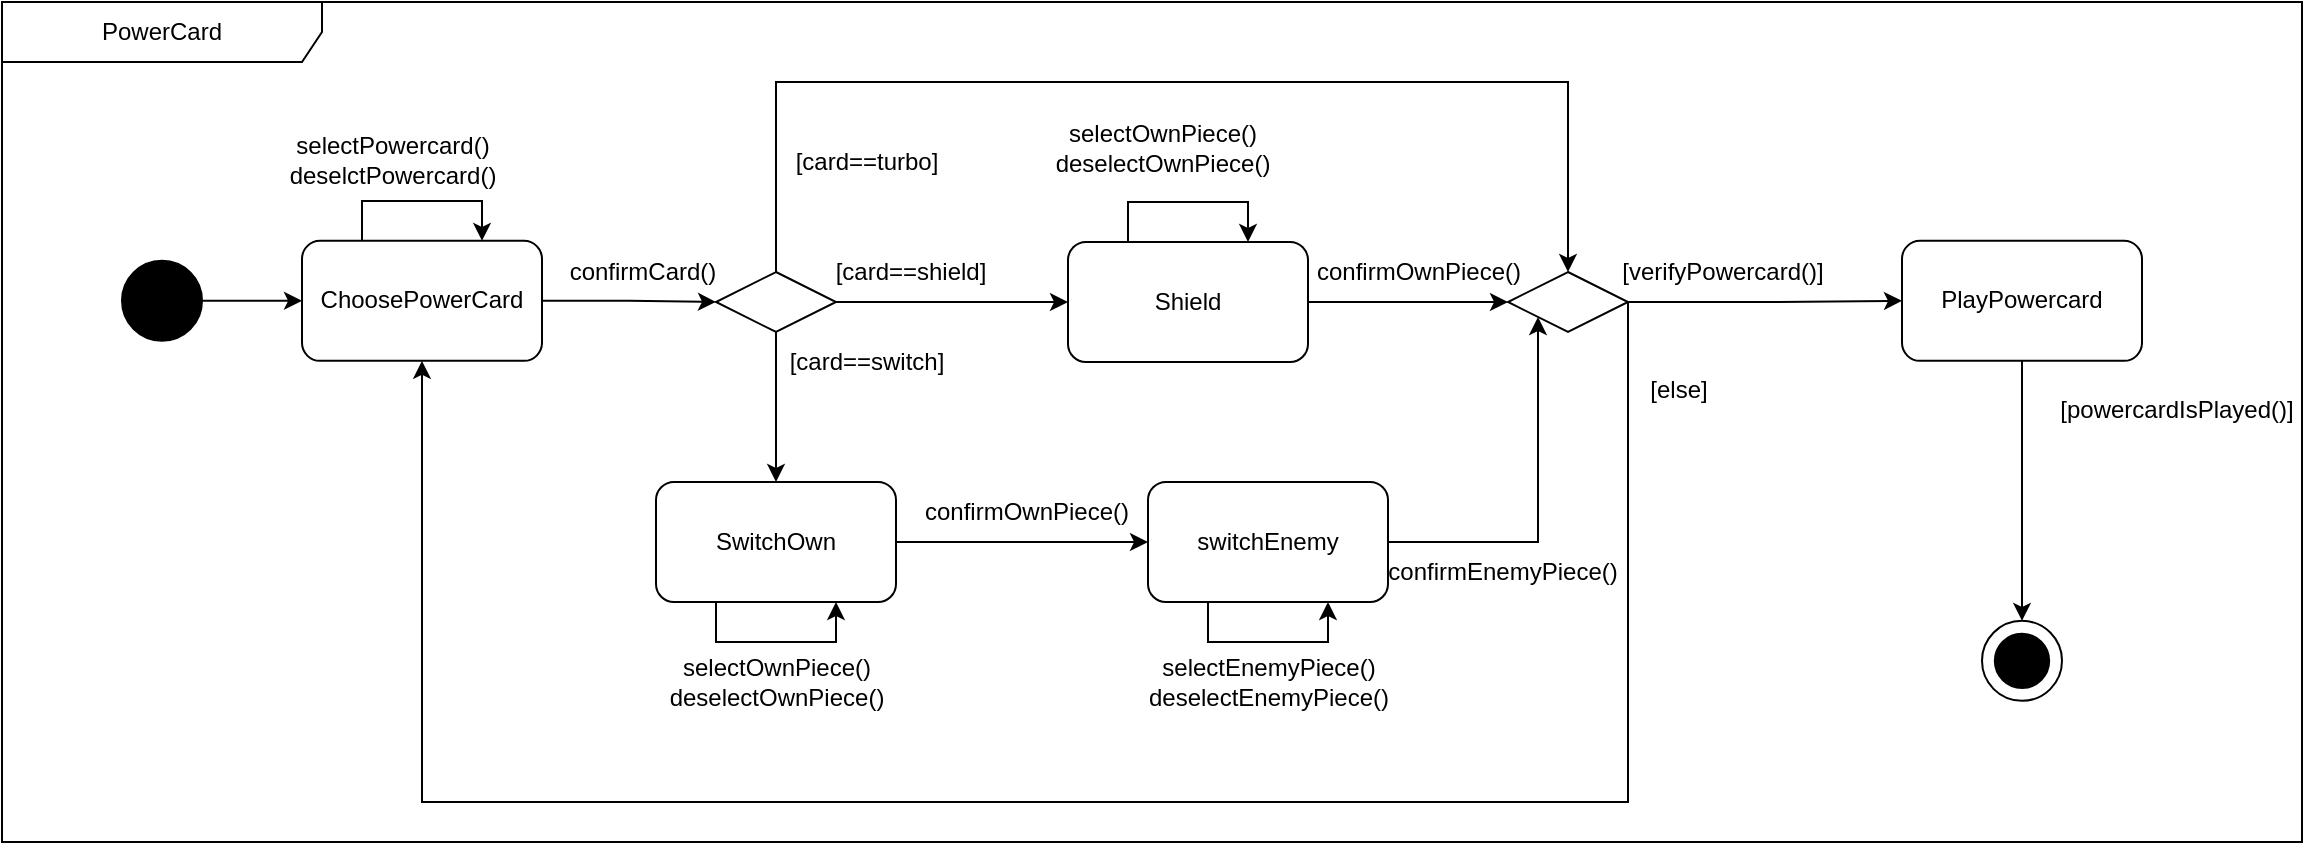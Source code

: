 <mxfile version="24.7.8">
  <diagram name="Seite-1" id="dbnD2smsbesPfZMOASxz">
    <mxGraphModel dx="1445" dy="807" grid="1" gridSize="10" guides="1" tooltips="1" connect="1" arrows="1" fold="1" page="1" pageScale="1" pageWidth="827" pageHeight="1169" math="0" shadow="0">
      <root>
        <mxCell id="0" />
        <mxCell id="1" parent="0" />
        <mxCell id="X_22BB6EtF-VY-o-Njin-13" value="PowerCard" style="shape=umlFrame;whiteSpace=wrap;html=1;pointerEvents=0;recursiveResize=0;container=1;collapsible=0;width=160;" parent="1" vertex="1">
          <mxGeometry x="10" y="300" width="1150" height="420" as="geometry" />
        </mxCell>
        <mxCell id="X_22BB6EtF-VY-o-Njin-14" value="selectPowercard()&lt;div&gt;deselctPowercard()&lt;br&gt;&lt;/div&gt;" style="text;html=1;align=center;verticalAlign=middle;resizable=0;points=[];autosize=1;strokeColor=none;fillColor=none;" parent="X_22BB6EtF-VY-o-Njin-13" vertex="1">
          <mxGeometry x="130" y="59.43" width="130" height="40" as="geometry" />
        </mxCell>
        <mxCell id="X_22BB6EtF-VY-o-Njin-19" style="edgeStyle=orthogonalEdgeStyle;rounded=0;orthogonalLoop=1;jettySize=auto;html=1;entryX=0;entryY=0.5;entryDx=0;entryDy=0;" parent="X_22BB6EtF-VY-o-Njin-13" source="X_22BB6EtF-VY-o-Njin-20" target="X_22BB6EtF-VY-o-Njin-22" edge="1">
          <mxGeometry relative="1" as="geometry" />
        </mxCell>
        <mxCell id="X_22BB6EtF-VY-o-Njin-20" value="" style="ellipse;whiteSpace=wrap;html=1;aspect=fixed;fillColor=#000000;" parent="X_22BB6EtF-VY-o-Njin-13" vertex="1">
          <mxGeometry x="60" y="129.43" width="40" height="40" as="geometry" />
        </mxCell>
        <mxCell id="X_22BB6EtF-VY-o-Njin-21" style="edgeStyle=orthogonalEdgeStyle;rounded=0;orthogonalLoop=1;jettySize=auto;html=1;exitX=1;exitY=0.5;exitDx=0;exitDy=0;entryX=0;entryY=0.5;entryDx=0;entryDy=0;" parent="X_22BB6EtF-VY-o-Njin-13" source="X_22BB6EtF-VY-o-Njin-22" target="X_22BB6EtF-VY-o-Njin-51" edge="1">
          <mxGeometry relative="1" as="geometry">
            <mxPoint x="334" y="150" as="targetPoint" />
          </mxGeometry>
        </mxCell>
        <mxCell id="X_22BB6EtF-VY-o-Njin-22" value="ChoosePowerCard" style="rounded=1;whiteSpace=wrap;html=1;" parent="X_22BB6EtF-VY-o-Njin-13" vertex="1">
          <mxGeometry x="150" y="119.43" width="120" height="60" as="geometry" />
        </mxCell>
        <mxCell id="X_22BB6EtF-VY-o-Njin-23" style="edgeStyle=orthogonalEdgeStyle;rounded=0;orthogonalLoop=1;jettySize=auto;html=1;exitX=0.5;exitY=1;exitDx=0;exitDy=0;" parent="X_22BB6EtF-VY-o-Njin-13" source="X_22BB6EtF-VY-o-Njin-22" target="X_22BB6EtF-VY-o-Njin-22" edge="1">
          <mxGeometry relative="1" as="geometry" />
        </mxCell>
        <mxCell id="X_22BB6EtF-VY-o-Njin-24" style="edgeStyle=orthogonalEdgeStyle;rounded=0;orthogonalLoop=1;jettySize=auto;html=1;exitX=0.25;exitY=0;exitDx=0;exitDy=0;entryX=0.75;entryY=0;entryDx=0;entryDy=0;" parent="X_22BB6EtF-VY-o-Njin-13" source="X_22BB6EtF-VY-o-Njin-22" target="X_22BB6EtF-VY-o-Njin-22" edge="1">
          <mxGeometry relative="1" as="geometry">
            <Array as="points">
              <mxPoint x="180" y="99.43" />
              <mxPoint x="240" y="99.43" />
            </Array>
          </mxGeometry>
        </mxCell>
        <mxCell id="X_22BB6EtF-VY-o-Njin-59" style="edgeStyle=orthogonalEdgeStyle;rounded=0;orthogonalLoop=1;jettySize=auto;html=1;exitX=1;exitY=0.5;exitDx=0;exitDy=0;entryX=0;entryY=0.5;entryDx=0;entryDy=0;" parent="X_22BB6EtF-VY-o-Njin-13" source="X_22BB6EtF-VY-o-Njin-51" target="X_22BB6EtF-VY-o-Njin-53" edge="1">
          <mxGeometry relative="1" as="geometry" />
        </mxCell>
        <mxCell id="X_22BB6EtF-VY-o-Njin-60" style="edgeStyle=orthogonalEdgeStyle;rounded=0;orthogonalLoop=1;jettySize=auto;html=1;exitX=0.5;exitY=1;exitDx=0;exitDy=0;entryX=0.5;entryY=0;entryDx=0;entryDy=0;" parent="X_22BB6EtF-VY-o-Njin-13" source="X_22BB6EtF-VY-o-Njin-51" target="X_22BB6EtF-VY-o-Njin-54" edge="1">
          <mxGeometry relative="1" as="geometry" />
        </mxCell>
        <mxCell id="X_22BB6EtF-VY-o-Njin-97" style="edgeStyle=orthogonalEdgeStyle;rounded=0;orthogonalLoop=1;jettySize=auto;html=1;exitX=0.5;exitY=0;exitDx=0;exitDy=0;entryX=0.5;entryY=0;entryDx=0;entryDy=0;" parent="X_22BB6EtF-VY-o-Njin-13" source="X_22BB6EtF-VY-o-Njin-51" target="X_22BB6EtF-VY-o-Njin-61" edge="1">
          <mxGeometry relative="1" as="geometry">
            <Array as="points">
              <mxPoint x="387" y="40" />
              <mxPoint x="783" y="40" />
            </Array>
          </mxGeometry>
        </mxCell>
        <mxCell id="X_22BB6EtF-VY-o-Njin-51" value="" style="rhombus;whiteSpace=wrap;html=1;" parent="X_22BB6EtF-VY-o-Njin-13" vertex="1">
          <mxGeometry x="357" y="135" width="60" height="30" as="geometry" />
        </mxCell>
        <mxCell id="X_22BB6EtF-VY-o-Njin-62" style="edgeStyle=orthogonalEdgeStyle;rounded=0;orthogonalLoop=1;jettySize=auto;html=1;exitX=1;exitY=0.5;exitDx=0;exitDy=0;entryX=0;entryY=0.5;entryDx=0;entryDy=0;" parent="X_22BB6EtF-VY-o-Njin-13" source="X_22BB6EtF-VY-o-Njin-53" target="X_22BB6EtF-VY-o-Njin-61" edge="1">
          <mxGeometry relative="1" as="geometry" />
        </mxCell>
        <mxCell id="X_22BB6EtF-VY-o-Njin-53" value="Shield" style="rounded=1;whiteSpace=wrap;html=1;" parent="X_22BB6EtF-VY-o-Njin-13" vertex="1">
          <mxGeometry x="533" y="120" width="120" height="60" as="geometry" />
        </mxCell>
        <mxCell id="X_22BB6EtF-VY-o-Njin-54" value="SwitchOwn" style="rounded=1;whiteSpace=wrap;html=1;" parent="X_22BB6EtF-VY-o-Njin-13" vertex="1">
          <mxGeometry x="327" y="240" width="120" height="60" as="geometry" />
        </mxCell>
        <mxCell id="X_22BB6EtF-VY-o-Njin-55" value="" style="ellipse;whiteSpace=wrap;html=1;aspect=fixed;" parent="X_22BB6EtF-VY-o-Njin-13" vertex="1">
          <mxGeometry x="990" y="309.43" width="40" height="40" as="geometry" />
        </mxCell>
        <mxCell id="X_22BB6EtF-VY-o-Njin-56" value="" style="ellipse;whiteSpace=wrap;html=1;aspect=fixed;fillColor=#000000;" parent="X_22BB6EtF-VY-o-Njin-13" vertex="1">
          <mxGeometry x="996.41" y="315.84" width="27.18" height="27.18" as="geometry" />
        </mxCell>
        <mxCell id="X_22BB6EtF-VY-o-Njin-66" style="edgeStyle=orthogonalEdgeStyle;rounded=0;orthogonalLoop=1;jettySize=auto;html=1;exitX=1;exitY=0.5;exitDx=0;exitDy=0;entryX=0.5;entryY=1;entryDx=0;entryDy=0;" parent="X_22BB6EtF-VY-o-Njin-13" source="X_22BB6EtF-VY-o-Njin-61" target="X_22BB6EtF-VY-o-Njin-22" edge="1">
          <mxGeometry relative="1" as="geometry">
            <Array as="points">
              <mxPoint x="813" y="400" />
              <mxPoint x="210" y="400" />
            </Array>
          </mxGeometry>
        </mxCell>
        <mxCell id="X_22BB6EtF-VY-o-Njin-68" style="edgeStyle=orthogonalEdgeStyle;rounded=0;orthogonalLoop=1;jettySize=auto;html=1;exitX=1;exitY=0.5;exitDx=0;exitDy=0;entryX=0;entryY=0.5;entryDx=0;entryDy=0;" parent="X_22BB6EtF-VY-o-Njin-13" source="X_22BB6EtF-VY-o-Njin-61" target="X_22BB6EtF-VY-o-Njin-67" edge="1">
          <mxGeometry relative="1" as="geometry" />
        </mxCell>
        <mxCell id="X_22BB6EtF-VY-o-Njin-61" value="" style="rhombus;whiteSpace=wrap;html=1;" parent="X_22BB6EtF-VY-o-Njin-13" vertex="1">
          <mxGeometry x="753" y="135" width="60" height="30" as="geometry" />
        </mxCell>
        <mxCell id="X_22BB6EtF-VY-o-Njin-69" style="edgeStyle=orthogonalEdgeStyle;rounded=0;orthogonalLoop=1;jettySize=auto;html=1;exitX=0.5;exitY=1;exitDx=0;exitDy=0;entryX=0.5;entryY=0;entryDx=0;entryDy=0;" parent="X_22BB6EtF-VY-o-Njin-13" source="X_22BB6EtF-VY-o-Njin-67" target="X_22BB6EtF-VY-o-Njin-55" edge="1">
          <mxGeometry relative="1" as="geometry" />
        </mxCell>
        <mxCell id="X_22BB6EtF-VY-o-Njin-67" value="PlayPowercard" style="rounded=1;whiteSpace=wrap;html=1;" parent="X_22BB6EtF-VY-o-Njin-13" vertex="1">
          <mxGeometry x="950" y="119.43" width="120" height="60" as="geometry" />
        </mxCell>
        <mxCell id="X_22BB6EtF-VY-o-Njin-74" value="confirmCard()" style="text;html=1;align=center;verticalAlign=middle;resizable=0;points=[];autosize=1;strokeColor=none;fillColor=none;" parent="X_22BB6EtF-VY-o-Njin-13" vertex="1">
          <mxGeometry x="270" y="120" width="100" height="30" as="geometry" />
        </mxCell>
        <mxCell id="X_22BB6EtF-VY-o-Njin-75" value="[card==turbo]" style="text;html=1;align=center;verticalAlign=middle;resizable=0;points=[];autosize=1;strokeColor=none;fillColor=none;" parent="X_22BB6EtF-VY-o-Njin-13" vertex="1">
          <mxGeometry x="387" y="65" width="90" height="30" as="geometry" />
        </mxCell>
        <mxCell id="X_22BB6EtF-VY-o-Njin-77" value="[card==shield]" style="text;html=1;align=center;verticalAlign=middle;resizable=0;points=[];autosize=1;strokeColor=none;fillColor=none;" parent="X_22BB6EtF-VY-o-Njin-13" vertex="1">
          <mxGeometry x="404" y="120" width="100" height="30" as="geometry" />
        </mxCell>
        <mxCell id="X_22BB6EtF-VY-o-Njin-78" value="[card==switch]" style="text;html=1;align=center;verticalAlign=middle;resizable=0;points=[];autosize=1;strokeColor=none;fillColor=none;" parent="X_22BB6EtF-VY-o-Njin-13" vertex="1">
          <mxGeometry x="382" y="165" width="100" height="30" as="geometry" />
        </mxCell>
        <mxCell id="X_22BB6EtF-VY-o-Njin-79" style="edgeStyle=orthogonalEdgeStyle;rounded=0;orthogonalLoop=1;jettySize=auto;html=1;exitX=0.25;exitY=1;exitDx=0;exitDy=0;entryX=0.75;entryY=1;entryDx=0;entryDy=0;" parent="X_22BB6EtF-VY-o-Njin-13" source="X_22BB6EtF-VY-o-Njin-54" target="X_22BB6EtF-VY-o-Njin-54" edge="1">
          <mxGeometry relative="1" as="geometry" />
        </mxCell>
        <mxCell id="X_22BB6EtF-VY-o-Njin-84" style="edgeStyle=orthogonalEdgeStyle;rounded=0;orthogonalLoop=1;jettySize=auto;html=1;exitX=0.25;exitY=0;exitDx=0;exitDy=0;entryX=0.75;entryY=0;entryDx=0;entryDy=0;" parent="X_22BB6EtF-VY-o-Njin-13" source="X_22BB6EtF-VY-o-Njin-53" target="X_22BB6EtF-VY-o-Njin-53" edge="1">
          <mxGeometry relative="1" as="geometry">
            <Array as="points">
              <mxPoint x="563" y="100" />
              <mxPoint x="623" y="100" />
            </Array>
          </mxGeometry>
        </mxCell>
        <mxCell id="X_22BB6EtF-VY-o-Njin-89" value="selectOwnPiece()&lt;div&gt;deselectOwnPiece()&lt;/div&gt;" style="text;html=1;align=center;verticalAlign=middle;resizable=0;points=[];autosize=1;strokeColor=none;fillColor=none;" parent="X_22BB6EtF-VY-o-Njin-13" vertex="1">
          <mxGeometry x="322" y="320" width="130" height="40" as="geometry" />
        </mxCell>
        <mxCell id="X_22BB6EtF-VY-o-Njin-90" value="confirmOwnPiece()" style="text;html=1;align=center;verticalAlign=middle;resizable=0;points=[];autosize=1;strokeColor=none;fillColor=none;" parent="X_22BB6EtF-VY-o-Njin-13" vertex="1">
          <mxGeometry x="643" y="120" width="130" height="30" as="geometry" />
        </mxCell>
        <mxCell id="X_22BB6EtF-VY-o-Njin-91" value="confirmOwnPiece()" style="text;html=1;align=center;verticalAlign=middle;resizable=0;points=[];autosize=1;strokeColor=none;fillColor=none;" parent="X_22BB6EtF-VY-o-Njin-13" vertex="1">
          <mxGeometry x="447" y="240" width="130" height="30" as="geometry" />
        </mxCell>
        <mxCell id="X_22BB6EtF-VY-o-Njin-57" value="switchEnemy" style="rounded=1;whiteSpace=wrap;html=1;" parent="X_22BB6EtF-VY-o-Njin-13" vertex="1">
          <mxGeometry x="573" y="240" width="120" height="60" as="geometry" />
        </mxCell>
        <mxCell id="X_22BB6EtF-VY-o-Njin-64" style="edgeStyle=orthogonalEdgeStyle;rounded=0;orthogonalLoop=1;jettySize=auto;html=1;exitX=1;exitY=0.5;exitDx=0;exitDy=0;entryX=0;entryY=1;entryDx=0;entryDy=0;" parent="X_22BB6EtF-VY-o-Njin-13" source="X_22BB6EtF-VY-o-Njin-57" target="X_22BB6EtF-VY-o-Njin-61" edge="1">
          <mxGeometry relative="1" as="geometry" />
        </mxCell>
        <mxCell id="X_22BB6EtF-VY-o-Njin-71" style="edgeStyle=orthogonalEdgeStyle;rounded=0;orthogonalLoop=1;jettySize=auto;html=1;exitX=1;exitY=0.5;exitDx=0;exitDy=0;entryX=0;entryY=0.5;entryDx=0;entryDy=0;" parent="X_22BB6EtF-VY-o-Njin-13" source="X_22BB6EtF-VY-o-Njin-54" target="X_22BB6EtF-VY-o-Njin-57" edge="1">
          <mxGeometry relative="1" as="geometry" />
        </mxCell>
        <mxCell id="X_22BB6EtF-VY-o-Njin-80" style="edgeStyle=orthogonalEdgeStyle;rounded=0;orthogonalLoop=1;jettySize=auto;html=1;exitX=0.25;exitY=1;exitDx=0;exitDy=0;entryX=0.75;entryY=1;entryDx=0;entryDy=0;" parent="X_22BB6EtF-VY-o-Njin-13" source="X_22BB6EtF-VY-o-Njin-57" target="X_22BB6EtF-VY-o-Njin-57" edge="1">
          <mxGeometry relative="1" as="geometry" />
        </mxCell>
        <mxCell id="X_22BB6EtF-VY-o-Njin-92" value="confirmEnemyPiece()" style="text;html=1;align=center;verticalAlign=middle;resizable=0;points=[];autosize=1;strokeColor=none;fillColor=none;" parent="X_22BB6EtF-VY-o-Njin-13" vertex="1">
          <mxGeometry x="680" y="270" width="140" height="30" as="geometry" />
        </mxCell>
        <mxCell id="X_22BB6EtF-VY-o-Njin-93" value="selectEnemyPiece()&lt;div&gt;deselectEnemyPiece()&lt;/div&gt;" style="text;html=1;align=center;verticalAlign=middle;resizable=0;points=[];autosize=1;strokeColor=none;fillColor=none;" parent="X_22BB6EtF-VY-o-Njin-13" vertex="1">
          <mxGeometry x="563" y="320" width="140" height="40" as="geometry" />
        </mxCell>
        <mxCell id="X_22BB6EtF-VY-o-Njin-94" value="[verifyPowercard()]" style="text;html=1;align=center;verticalAlign=middle;resizable=0;points=[];autosize=1;strokeColor=none;fillColor=none;" parent="X_22BB6EtF-VY-o-Njin-13" vertex="1">
          <mxGeometry x="800" y="120" width="120" height="30" as="geometry" />
        </mxCell>
        <mxCell id="X_22BB6EtF-VY-o-Njin-96" value="[powercardIsPlayed()]" style="text;html=1;align=center;verticalAlign=middle;resizable=0;points=[];autosize=1;strokeColor=none;fillColor=none;" parent="X_22BB6EtF-VY-o-Njin-13" vertex="1">
          <mxGeometry x="1017" y="189.43" width="140" height="30" as="geometry" />
        </mxCell>
        <mxCell id="X_22BB6EtF-VY-o-Njin-95" value="[else]" style="text;html=1;align=center;verticalAlign=middle;resizable=0;points=[];autosize=1;strokeColor=none;fillColor=none;" parent="X_22BB6EtF-VY-o-Njin-13" vertex="1">
          <mxGeometry x="813" y="179.43" width="50" height="30" as="geometry" />
        </mxCell>
        <mxCell id="X_22BB6EtF-VY-o-Njin-85" value="selectOwnPiece()&lt;div&gt;deselectOwnPiece()&lt;/div&gt;" style="text;html=1;align=center;verticalAlign=middle;resizable=0;points=[];autosize=1;strokeColor=none;fillColor=none;" parent="1" vertex="1">
          <mxGeometry x="525" y="353" width="130" height="40" as="geometry" />
        </mxCell>
      </root>
    </mxGraphModel>
  </diagram>
</mxfile>

